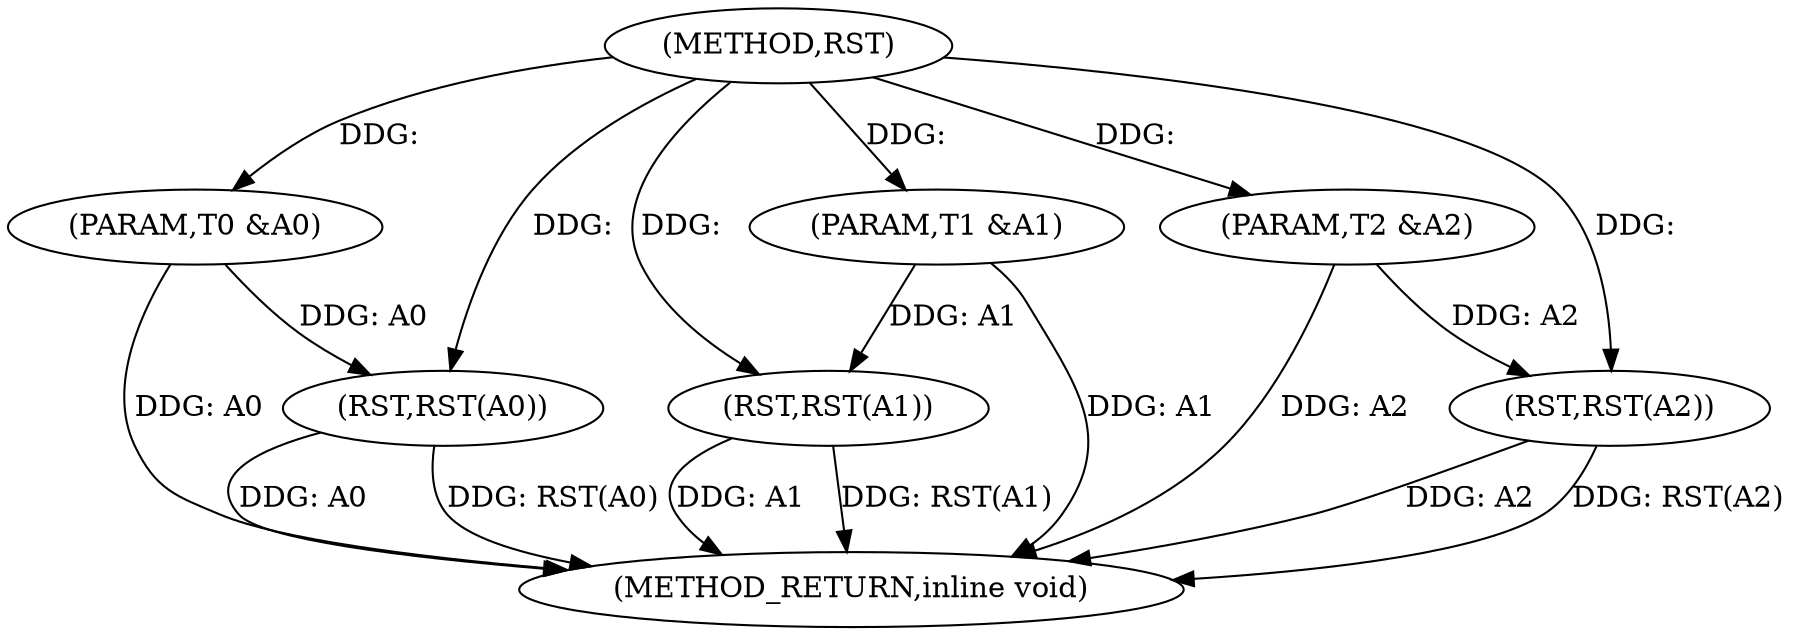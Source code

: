 digraph "RST" {  
"1000873" [label = "(METHOD,RST)" ]
"1000886" [label = "(METHOD_RETURN,inline void)" ]
"1000874" [label = "(PARAM,T0 &A0)" ]
"1000875" [label = "(PARAM,T1 &A1)" ]
"1000876" [label = "(PARAM,T2 &A2)" ]
"1000879" [label = "(RST,RST(A0))" ]
"1000882" [label = "(RST,RST(A1))" ]
"1000884" [label = "(RST,RST(A2))" ]
  "1000874" -> "1000886"  [ label = "DDG: A0"] 
  "1000875" -> "1000886"  [ label = "DDG: A1"] 
  "1000876" -> "1000886"  [ label = "DDG: A2"] 
  "1000879" -> "1000886"  [ label = "DDG: A0"] 
  "1000879" -> "1000886"  [ label = "DDG: RST(A0)"] 
  "1000882" -> "1000886"  [ label = "DDG: A1"] 
  "1000882" -> "1000886"  [ label = "DDG: RST(A1)"] 
  "1000884" -> "1000886"  [ label = "DDG: A2"] 
  "1000884" -> "1000886"  [ label = "DDG: RST(A2)"] 
  "1000873" -> "1000874"  [ label = "DDG: "] 
  "1000873" -> "1000875"  [ label = "DDG: "] 
  "1000873" -> "1000876"  [ label = "DDG: "] 
  "1000874" -> "1000879"  [ label = "DDG: A0"] 
  "1000873" -> "1000879"  [ label = "DDG: "] 
  "1000875" -> "1000882"  [ label = "DDG: A1"] 
  "1000873" -> "1000882"  [ label = "DDG: "] 
  "1000876" -> "1000884"  [ label = "DDG: A2"] 
  "1000873" -> "1000884"  [ label = "DDG: "] 
}
